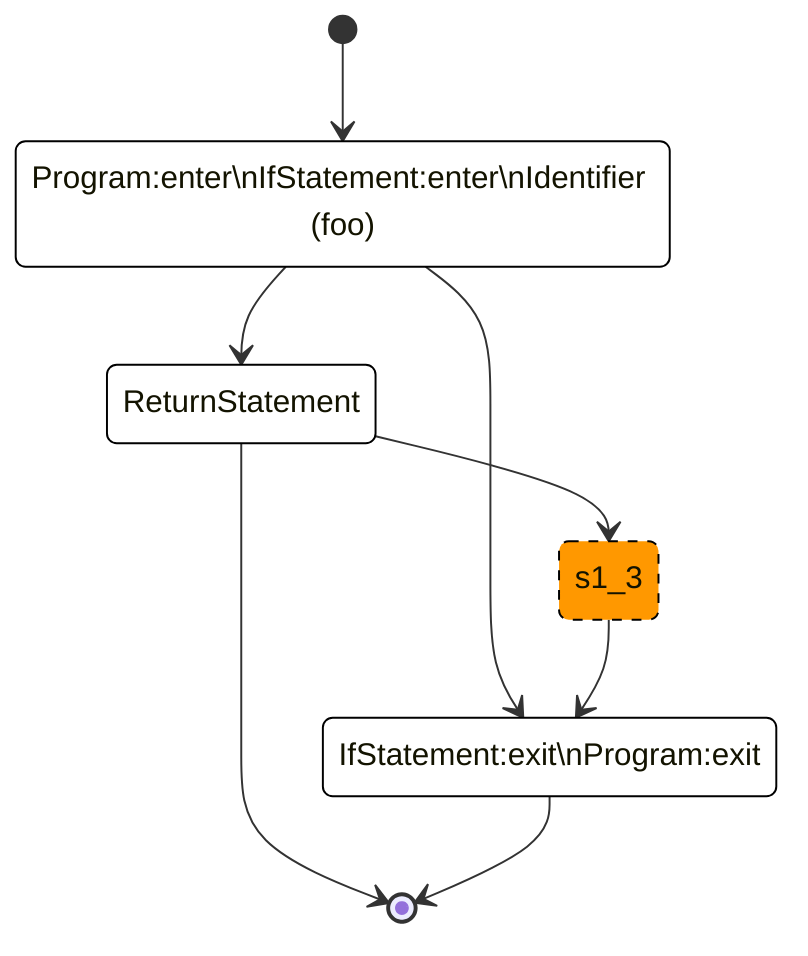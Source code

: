 stateDiagram-v2
classDef common fill: white, stroke: black
class s1_1, s1_2, s1_4, s1_3 common
classDef unreachable fill: #FF9800, stroke-dasharray: 5 5
class s1_3 unreachable
state "Program:enter\nIfStatement:enter\nIdentifier (foo)" as s1_1
state "ReturnStatement" as s1_2
state "IfStatement:exit\nProgram:exit" as s1_4
state "s1_3" as s1_3
[*] --> s1_1
s1_1 --> s1_2
s1_1 --> s1_4
s1_2 --> s1_3
s1_3 --> s1_4
s1_2 --> [*]
s1_4 --> [*]